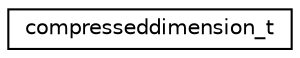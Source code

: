 digraph "Graphical Class Hierarchy"
{
 // INTERACTIVE_SVG=YES
 // LATEX_PDF_SIZE
  edge [fontname="Helvetica",fontsize="10",labelfontname="Helvetica",labelfontsize="10"];
  node [fontname="Helvetica",fontsize="10",shape=record];
  rankdir="LR";
  Node0 [label="compresseddimension_t",height=0.2,width=0.4,color="black", fillcolor="white", style="filled",URL="$structnetcdf__io__mod_1_1compresseddimension__t.html",tooltip="Compressed dimension."];
}
